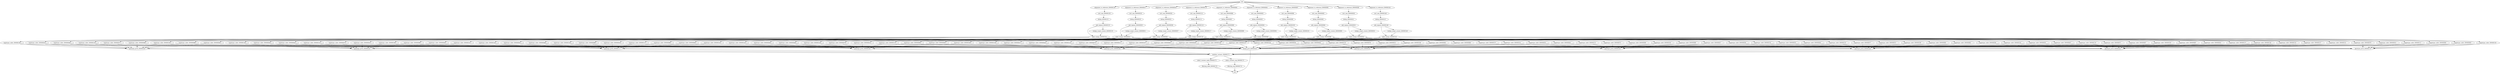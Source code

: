 strict digraph {
alignment_to_reference_ID0000001 [size=10000000];
sort_sam_ID0000002 [size=10000000];
dedup_ID0000003 [size=10000000];
add_replace_ID0000004 [size=10000000];
realign_target_creator_ID0000005 [size=10000000];
indel_realign_ID0000006 [size=10000000];
haplotype_caller_ID0000007 [size=10000000];
haplotype_caller_ID0000008 [size=10000000];
haplotype_caller_ID0000009 [size=10000000];
haplotype_caller_ID0000010 [size=10000000];
haplotype_caller_ID0000011 [size=10000000];
haplotype_caller_ID0000012 [size=10000000];
haplotype_caller_ID0000013 [size=10000000];
haplotype_caller_ID0000014 [size=10000000];
haplotype_caller_ID0000015 [size=10000000];
haplotype_caller_ID0000016 [size=10000000];
alignment_to_reference_ID0000017 [size=10000000];
sort_sam_ID0000018 [size=10000000];
dedup_ID0000019 [size=10000000];
add_replace_ID0000020 [size=10000000];
realign_target_creator_ID0000021 [size=10000000];
indel_realign_ID0000022 [size=10000000];
haplotype_caller_ID0000023 [size=10000000];
haplotype_caller_ID0000024 [size=10000000];
haplotype_caller_ID0000025 [size=10000000];
haplotype_caller_ID0000026 [size=10000000];
haplotype_caller_ID0000027 [size=10000000];
haplotype_caller_ID0000028 [size=10000000];
haplotype_caller_ID0000029 [size=10000000];
haplotype_caller_ID0000030 [size=10000000];
haplotype_caller_ID0000031 [size=10000000];
haplotype_caller_ID0000032 [size=10000000];
alignment_to_reference_ID0000033 [size=10000000];
sort_sam_ID0000034 [size=10000000];
dedup_ID0000035 [size=10000000];
add_replace_ID0000036 [size=10000000];
realign_target_creator_ID0000037 [size=10000000];
indel_realign_ID0000038 [size=10000000];
haplotype_caller_ID0000039 [size=10000000];
haplotype_caller_ID0000040 [size=10000000];
haplotype_caller_ID0000041 [size=10000000];
haplotype_caller_ID0000042 [size=10000000];
haplotype_caller_ID0000043 [size=10000000];
haplotype_caller_ID0000044 [size=10000000];
haplotype_caller_ID0000045 [size=10000000];
haplotype_caller_ID0000046 [size=10000000];
haplotype_caller_ID0000047 [size=10000000];
haplotype_caller_ID0000048 [size=10000000];
alignment_to_reference_ID0000049 [size=10000000];
sort_sam_ID0000050 [size=10000000];
dedup_ID0000051 [size=10000000];
add_replace_ID0000052 [size=10000000];
realign_target_creator_ID0000053 [size=10000000];
indel_realign_ID0000054 [size=10000000];
haplotype_caller_ID0000055 [size=10000000];
haplotype_caller_ID0000056 [size=10000000];
haplotype_caller_ID0000057 [size=10000000];
haplotype_caller_ID0000058 [size=10000000];
haplotype_caller_ID0000059 [size=10000000];
haplotype_caller_ID0000060 [size=10000000];
haplotype_caller_ID0000061 [size=10000000];
haplotype_caller_ID0000062 [size=10000000];
haplotype_caller_ID0000063 [size=10000000];
haplotype_caller_ID0000064 [size=10000000];
alignment_to_reference_ID0000065 [size=10000000];
sort_sam_ID0000066 [size=10000000];
dedup_ID0000067 [size=10000000];
add_replace_ID0000068 [size=10000000];
realign_target_creator_ID0000069 [size=10000000];
indel_realign_ID0000070 [size=10000000];
haplotype_caller_ID0000071 [size=10000000];
haplotype_caller_ID0000072 [size=10000000];
haplotype_caller_ID0000073 [size=10000000];
haplotype_caller_ID0000074 [size=10000000];
haplotype_caller_ID0000075 [size=10000000];
haplotype_caller_ID0000076 [size=10000000];
haplotype_caller_ID0000077 [size=10000000];
haplotype_caller_ID0000078 [size=10000000];
haplotype_caller_ID0000079 [size=10000000];
haplotype_caller_ID0000080 [size=10000000];
alignment_to_reference_ID0000081 [size=10000000];
sort_sam_ID0000082 [size=10000000];
dedup_ID0000083 [size=10000000];
add_replace_ID0000084 [size=10000000];
realign_target_creator_ID0000085 [size=10000000];
indel_realign_ID0000086 [size=10000000];
haplotype_caller_ID0000087 [size=10000000];
haplotype_caller_ID0000088 [size=10000000];
haplotype_caller_ID0000089 [size=10000000];
haplotype_caller_ID0000090 [size=10000000];
haplotype_caller_ID0000091 [size=10000000];
haplotype_caller_ID0000092 [size=10000000];
haplotype_caller_ID0000093 [size=10000000];
haplotype_caller_ID0000094 [size=10000000];
haplotype_caller_ID0000095 [size=10000000];
haplotype_caller_ID0000096 [size=10000000];
alignment_to_reference_ID0000097 [size=10000000];
sort_sam_ID0000098 [size=10000000];
dedup_ID0000099 [size=10000000];
add_replace_ID0000100 [size=10000000];
realign_target_creator_ID0000101 [size=10000000];
indel_realign_ID0000102 [size=10000000];
haplotype_caller_ID0000103 [size=10000000];
haplotype_caller_ID0000104 [size=10000000];
haplotype_caller_ID0000105 [size=10000000];
haplotype_caller_ID0000106 [size=10000000];
haplotype_caller_ID0000107 [size=10000000];
haplotype_caller_ID0000108 [size=10000000];
haplotype_caller_ID0000109 [size=10000000];
haplotype_caller_ID0000110 [size=10000000];
haplotype_caller_ID0000111 [size=10000000];
haplotype_caller_ID0000112 [size=10000000];
alignment_to_reference_ID0000113 [size=10000000];
sort_sam_ID0000114 [size=10000000];
dedup_ID0000115 [size=10000000];
add_replace_ID0000116 [size=10000000];
realign_target_creator_ID0000117 [size=10000000];
indel_realign_ID0000118 [size=10000000];
haplotype_caller_ID0000119 [size=10000000];
haplotype_caller_ID0000120 [size=10000000];
haplotype_caller_ID0000121 [size=10000000];
haplotype_caller_ID0000122 [size=10000000];
haplotype_caller_ID0000123 [size=10000000];
haplotype_caller_ID0000124 [size=10000000];
haplotype_caller_ID0000125 [size=10000000];
haplotype_caller_ID0000126 [size=10000000];
haplotype_caller_ID0000127 [size=10000000];
haplotype_caller_ID0000128 [size=10000000];
alignment_to_reference_ID0000129 [size=10000000];
sort_sam_ID0000130 [size=10000000];
dedup_ID0000131 [size=10000000];
add_replace_ID0000132 [size=10000000];
realign_target_creator_ID0000133 [size=10000000];
indel_realign_ID0000134 [size=10000000];
haplotype_caller_ID0000135 [size=10000000];
haplotype_caller_ID0000136 [size=10000000];
haplotype_caller_ID0000137 [size=10000000];
haplotype_caller_ID0000138 [size=10000000];
haplotype_caller_ID0000139 [size=10000000];
haplotype_caller_ID0000140 [size=10000000];
haplotype_caller_ID0000141 [size=10000000];
haplotype_caller_ID0000142 [size=10000000];
haplotype_caller_ID0000143 [size=10000000];
haplotype_caller_ID0000144 [size=10000000];
alignment_to_reference_ID0000145 [size=10000000];
sort_sam_ID0000146 [size=10000000];
dedup_ID0000147 [size=10000000];
add_replace_ID0000148 [size=10000000];
realign_target_creator_ID0000149 [size=10000000];
indel_realign_ID0000150 [size=10000000];
haplotype_caller_ID0000151 [size=10000000];
haplotype_caller_ID0000152 [size=10000000];
haplotype_caller_ID0000153 [size=10000000];
haplotype_caller_ID0000154 [size=10000000];
haplotype_caller_ID0000155 [size=10000000];
haplotype_caller_ID0000156 [size=10000000];
haplotype_caller_ID0000157 [size=10000000];
haplotype_caller_ID0000158 [size=10000000];
haplotype_caller_ID0000159 [size=10000000];
haplotype_caller_ID0000160 [size=10000000];
merge_gcvf_ID0000161 [size=10000000];
genotype_gvcfs_ID0000162 [size=10000000];
genotype_gvcfs_ID0000163 [size=10000000];
genotype_gvcfs_ID0000164 [size=10000000];
genotype_gvcfs_ID0000165 [size=10000000];
genotype_gvcfs_ID0000166 [size=10000000];
genotype_gvcfs_ID0000167 [size=10000000];
genotype_gvcfs_ID0000168 [size=10000000];
genotype_gvcfs_ID0000169 [size=10000000];
genotype_gvcfs_ID0000170 [size=10000000];
genotype_gvcfs_ID0000171 [size=10000000];
combine_variants_ID0000172 [size=10000000];
select_variants_snp_ID0000173 [size=10000000];
filtering_snp_ID0000174 [size=10000000];
select_variants_indel_ID0000175 [size=10000000];
filtering_indel_ID0000176 [size=10000000];
root [size=2];
end [size=2];
alignment_to_reference_ID0000001 -> sort_sam_ID0000002 [size=40000000];
sort_sam_ID0000002 -> dedup_ID0000003 [size=40000000];
dedup_ID0000003 -> add_replace_ID0000004 [size=40000000];
add_replace_ID0000004 -> realign_target_creator_ID0000005 [size=40000000];
add_replace_ID0000004 -> indel_realign_ID0000006 [size=40000000];
realign_target_creator_ID0000005 -> indel_realign_ID0000006 [size=40000000];
indel_realign_ID0000006 -> haplotype_caller_ID0000007 [size=40000000];
indel_realign_ID0000006 -> haplotype_caller_ID0000008 [size=40000000];
indel_realign_ID0000006 -> haplotype_caller_ID0000009 [size=40000000];
indel_realign_ID0000006 -> haplotype_caller_ID0000010 [size=40000000];
indel_realign_ID0000006 -> haplotype_caller_ID0000011 [size=40000000];
indel_realign_ID0000006 -> haplotype_caller_ID0000012 [size=40000000];
indel_realign_ID0000006 -> haplotype_caller_ID0000013 [size=40000000];
indel_realign_ID0000006 -> haplotype_caller_ID0000014 [size=40000000];
indel_realign_ID0000006 -> haplotype_caller_ID0000015 [size=40000000];
indel_realign_ID0000006 -> haplotype_caller_ID0000016 [size=40000000];
haplotype_caller_ID0000007 -> merge_gcvf_ID0000161 [size=40000000];
haplotype_caller_ID0000007 -> genotype_gvcfs_ID0000162 [size=40000000];
haplotype_caller_ID0000008 -> merge_gcvf_ID0000161 [size=40000000];
haplotype_caller_ID0000008 -> genotype_gvcfs_ID0000163 [size=40000000];
haplotype_caller_ID0000009 -> merge_gcvf_ID0000161 [size=40000000];
haplotype_caller_ID0000009 -> genotype_gvcfs_ID0000164 [size=40000000];
haplotype_caller_ID0000010 -> merge_gcvf_ID0000161 [size=40000000];
haplotype_caller_ID0000010 -> genotype_gvcfs_ID0000165 [size=40000000];
haplotype_caller_ID0000011 -> merge_gcvf_ID0000161 [size=40000000];
haplotype_caller_ID0000011 -> genotype_gvcfs_ID0000166 [size=40000000];
haplotype_caller_ID0000012 -> merge_gcvf_ID0000161 [size=40000000];
haplotype_caller_ID0000012 -> genotype_gvcfs_ID0000167 [size=40000000];
haplotype_caller_ID0000013 -> merge_gcvf_ID0000161 [size=40000000];
haplotype_caller_ID0000013 -> genotype_gvcfs_ID0000168 [size=40000000];
haplotype_caller_ID0000014 -> merge_gcvf_ID0000161 [size=40000000];
haplotype_caller_ID0000014 -> genotype_gvcfs_ID0000169 [size=40000000];
haplotype_caller_ID0000015 -> merge_gcvf_ID0000161 [size=40000000];
haplotype_caller_ID0000015 -> genotype_gvcfs_ID0000170 [size=40000000];
haplotype_caller_ID0000016 -> merge_gcvf_ID0000161 [size=40000000];
haplotype_caller_ID0000016 -> genotype_gvcfs_ID0000171 [size=40000000];
alignment_to_reference_ID0000017 -> sort_sam_ID0000018 [size=40000000];
sort_sam_ID0000018 -> dedup_ID0000019 [size=40000000];
dedup_ID0000019 -> add_replace_ID0000020 [size=40000000];
add_replace_ID0000020 -> realign_target_creator_ID0000021 [size=40000000];
add_replace_ID0000020 -> indel_realign_ID0000022 [size=40000000];
realign_target_creator_ID0000021 -> indel_realign_ID0000022 [size=40000000];
indel_realign_ID0000022 -> haplotype_caller_ID0000023 [size=40000000];
indel_realign_ID0000022 -> haplotype_caller_ID0000024 [size=40000000];
indel_realign_ID0000022 -> haplotype_caller_ID0000025 [size=40000000];
indel_realign_ID0000022 -> haplotype_caller_ID0000026 [size=40000000];
indel_realign_ID0000022 -> haplotype_caller_ID0000027 [size=40000000];
indel_realign_ID0000022 -> haplotype_caller_ID0000028 [size=40000000];
indel_realign_ID0000022 -> haplotype_caller_ID0000029 [size=40000000];
indel_realign_ID0000022 -> haplotype_caller_ID0000030 [size=40000000];
indel_realign_ID0000022 -> haplotype_caller_ID0000031 [size=40000000];
indel_realign_ID0000022 -> haplotype_caller_ID0000032 [size=40000000];
haplotype_caller_ID0000023 -> merge_gcvf_ID0000161 [size=40000000];
haplotype_caller_ID0000023 -> genotype_gvcfs_ID0000162 [size=40000000];
haplotype_caller_ID0000024 -> merge_gcvf_ID0000161 [size=40000000];
haplotype_caller_ID0000024 -> genotype_gvcfs_ID0000163 [size=40000000];
haplotype_caller_ID0000025 -> merge_gcvf_ID0000161 [size=40000000];
haplotype_caller_ID0000025 -> genotype_gvcfs_ID0000164 [size=40000000];
haplotype_caller_ID0000026 -> merge_gcvf_ID0000161 [size=40000000];
haplotype_caller_ID0000026 -> genotype_gvcfs_ID0000165 [size=40000000];
haplotype_caller_ID0000027 -> merge_gcvf_ID0000161 [size=40000000];
haplotype_caller_ID0000027 -> genotype_gvcfs_ID0000166 [size=40000000];
haplotype_caller_ID0000028 -> merge_gcvf_ID0000161 [size=40000000];
haplotype_caller_ID0000028 -> genotype_gvcfs_ID0000167 [size=40000000];
haplotype_caller_ID0000029 -> merge_gcvf_ID0000161 [size=40000000];
haplotype_caller_ID0000029 -> genotype_gvcfs_ID0000168 [size=40000000];
haplotype_caller_ID0000030 -> merge_gcvf_ID0000161 [size=40000000];
haplotype_caller_ID0000030 -> genotype_gvcfs_ID0000169 [size=40000000];
haplotype_caller_ID0000031 -> merge_gcvf_ID0000161 [size=40000000];
haplotype_caller_ID0000031 -> genotype_gvcfs_ID0000170 [size=40000000];
haplotype_caller_ID0000032 -> merge_gcvf_ID0000161 [size=40000000];
haplotype_caller_ID0000032 -> genotype_gvcfs_ID0000171 [size=40000000];
alignment_to_reference_ID0000033 -> sort_sam_ID0000034 [size=40000000];
sort_sam_ID0000034 -> dedup_ID0000035 [size=40000000];
dedup_ID0000035 -> add_replace_ID0000036 [size=40000000];
add_replace_ID0000036 -> realign_target_creator_ID0000037 [size=40000000];
add_replace_ID0000036 -> indel_realign_ID0000038 [size=40000000];
realign_target_creator_ID0000037 -> indel_realign_ID0000038 [size=40000000];
indel_realign_ID0000038 -> haplotype_caller_ID0000039 [size=40000000];
indel_realign_ID0000038 -> haplotype_caller_ID0000040 [size=40000000];
indel_realign_ID0000038 -> haplotype_caller_ID0000041 [size=40000000];
indel_realign_ID0000038 -> haplotype_caller_ID0000042 [size=40000000];
indel_realign_ID0000038 -> haplotype_caller_ID0000043 [size=40000000];
indel_realign_ID0000038 -> haplotype_caller_ID0000044 [size=40000000];
indel_realign_ID0000038 -> haplotype_caller_ID0000045 [size=40000000];
indel_realign_ID0000038 -> haplotype_caller_ID0000046 [size=40000000];
indel_realign_ID0000038 -> haplotype_caller_ID0000047 [size=40000000];
indel_realign_ID0000038 -> haplotype_caller_ID0000048 [size=40000000];
haplotype_caller_ID0000039 -> merge_gcvf_ID0000161 [size=40000000];
haplotype_caller_ID0000039 -> genotype_gvcfs_ID0000162 [size=40000000];
haplotype_caller_ID0000040 -> merge_gcvf_ID0000161 [size=40000000];
haplotype_caller_ID0000040 -> genotype_gvcfs_ID0000163 [size=40000000];
haplotype_caller_ID0000041 -> merge_gcvf_ID0000161 [size=40000000];
haplotype_caller_ID0000041 -> genotype_gvcfs_ID0000164 [size=40000000];
haplotype_caller_ID0000042 -> merge_gcvf_ID0000161 [size=40000000];
haplotype_caller_ID0000042 -> genotype_gvcfs_ID0000165 [size=40000000];
haplotype_caller_ID0000043 -> merge_gcvf_ID0000161 [size=40000000];
haplotype_caller_ID0000043 -> genotype_gvcfs_ID0000166 [size=40000000];
haplotype_caller_ID0000044 -> merge_gcvf_ID0000161 [size=40000000];
haplotype_caller_ID0000044 -> genotype_gvcfs_ID0000167 [size=40000000];
haplotype_caller_ID0000045 -> merge_gcvf_ID0000161 [size=40000000];
haplotype_caller_ID0000045 -> genotype_gvcfs_ID0000168 [size=40000000];
haplotype_caller_ID0000046 -> merge_gcvf_ID0000161 [size=40000000];
haplotype_caller_ID0000046 -> genotype_gvcfs_ID0000169 [size=40000000];
haplotype_caller_ID0000047 -> merge_gcvf_ID0000161 [size=40000000];
haplotype_caller_ID0000047 -> genotype_gvcfs_ID0000170 [size=40000000];
haplotype_caller_ID0000048 -> merge_gcvf_ID0000161 [size=40000000];
haplotype_caller_ID0000048 -> genotype_gvcfs_ID0000171 [size=40000000];
alignment_to_reference_ID0000049 -> sort_sam_ID0000050 [size=40000000];
sort_sam_ID0000050 -> dedup_ID0000051 [size=40000000];
dedup_ID0000051 -> add_replace_ID0000052 [size=40000000];
add_replace_ID0000052 -> realign_target_creator_ID0000053 [size=40000000];
add_replace_ID0000052 -> indel_realign_ID0000054 [size=40000000];
realign_target_creator_ID0000053 -> indel_realign_ID0000054 [size=40000000];
indel_realign_ID0000054 -> haplotype_caller_ID0000055 [size=40000000];
indel_realign_ID0000054 -> haplotype_caller_ID0000056 [size=40000000];
indel_realign_ID0000054 -> haplotype_caller_ID0000057 [size=40000000];
indel_realign_ID0000054 -> haplotype_caller_ID0000058 [size=40000000];
indel_realign_ID0000054 -> haplotype_caller_ID0000059 [size=40000000];
indel_realign_ID0000054 -> haplotype_caller_ID0000060 [size=40000000];
indel_realign_ID0000054 -> haplotype_caller_ID0000061 [size=40000000];
indel_realign_ID0000054 -> haplotype_caller_ID0000062 [size=40000000];
indel_realign_ID0000054 -> haplotype_caller_ID0000063 [size=40000000];
indel_realign_ID0000054 -> haplotype_caller_ID0000064 [size=40000000];
haplotype_caller_ID0000055 -> merge_gcvf_ID0000161 [size=40000000];
haplotype_caller_ID0000055 -> genotype_gvcfs_ID0000162 [size=40000000];
haplotype_caller_ID0000056 -> merge_gcvf_ID0000161 [size=40000000];
haplotype_caller_ID0000056 -> genotype_gvcfs_ID0000163 [size=40000000];
haplotype_caller_ID0000057 -> merge_gcvf_ID0000161 [size=40000000];
haplotype_caller_ID0000057 -> genotype_gvcfs_ID0000164 [size=40000000];
haplotype_caller_ID0000058 -> merge_gcvf_ID0000161 [size=40000000];
haplotype_caller_ID0000058 -> genotype_gvcfs_ID0000165 [size=40000000];
haplotype_caller_ID0000059 -> merge_gcvf_ID0000161 [size=40000000];
haplotype_caller_ID0000059 -> genotype_gvcfs_ID0000166 [size=40000000];
haplotype_caller_ID0000060 -> merge_gcvf_ID0000161 [size=40000000];
haplotype_caller_ID0000060 -> genotype_gvcfs_ID0000167 [size=40000000];
haplotype_caller_ID0000061 -> merge_gcvf_ID0000161 [size=40000000];
haplotype_caller_ID0000061 -> genotype_gvcfs_ID0000168 [size=40000000];
haplotype_caller_ID0000062 -> merge_gcvf_ID0000161 [size=40000000];
haplotype_caller_ID0000062 -> genotype_gvcfs_ID0000169 [size=40000000];
haplotype_caller_ID0000063 -> merge_gcvf_ID0000161 [size=40000000];
haplotype_caller_ID0000063 -> genotype_gvcfs_ID0000170 [size=40000000];
haplotype_caller_ID0000064 -> merge_gcvf_ID0000161 [size=40000000];
haplotype_caller_ID0000064 -> genotype_gvcfs_ID0000171 [size=40000000];
alignment_to_reference_ID0000065 -> sort_sam_ID0000066 [size=40000000];
sort_sam_ID0000066 -> dedup_ID0000067 [size=40000000];
dedup_ID0000067 -> add_replace_ID0000068 [size=40000000];
add_replace_ID0000068 -> realign_target_creator_ID0000069 [size=40000000];
add_replace_ID0000068 -> indel_realign_ID0000070 [size=40000000];
realign_target_creator_ID0000069 -> indel_realign_ID0000070 [size=40000000];
indel_realign_ID0000070 -> haplotype_caller_ID0000071 [size=40000000];
indel_realign_ID0000070 -> haplotype_caller_ID0000072 [size=40000000];
indel_realign_ID0000070 -> haplotype_caller_ID0000073 [size=40000000];
indel_realign_ID0000070 -> haplotype_caller_ID0000074 [size=40000000];
indel_realign_ID0000070 -> haplotype_caller_ID0000075 [size=40000000];
indel_realign_ID0000070 -> haplotype_caller_ID0000076 [size=40000000];
indel_realign_ID0000070 -> haplotype_caller_ID0000077 [size=40000000];
indel_realign_ID0000070 -> haplotype_caller_ID0000078 [size=40000000];
indel_realign_ID0000070 -> haplotype_caller_ID0000079 [size=40000000];
indel_realign_ID0000070 -> haplotype_caller_ID0000080 [size=40000000];
haplotype_caller_ID0000071 -> merge_gcvf_ID0000161 [size=40000000];
haplotype_caller_ID0000071 -> genotype_gvcfs_ID0000162 [size=40000000];
haplotype_caller_ID0000072 -> merge_gcvf_ID0000161 [size=40000000];
haplotype_caller_ID0000072 -> genotype_gvcfs_ID0000163 [size=40000000];
haplotype_caller_ID0000073 -> merge_gcvf_ID0000161 [size=40000000];
haplotype_caller_ID0000073 -> genotype_gvcfs_ID0000164 [size=40000000];
haplotype_caller_ID0000074 -> merge_gcvf_ID0000161 [size=40000000];
haplotype_caller_ID0000074 -> genotype_gvcfs_ID0000165 [size=40000000];
haplotype_caller_ID0000075 -> merge_gcvf_ID0000161 [size=40000000];
haplotype_caller_ID0000075 -> genotype_gvcfs_ID0000166 [size=40000000];
haplotype_caller_ID0000076 -> merge_gcvf_ID0000161 [size=40000000];
haplotype_caller_ID0000076 -> genotype_gvcfs_ID0000167 [size=40000000];
haplotype_caller_ID0000077 -> merge_gcvf_ID0000161 [size=40000000];
haplotype_caller_ID0000077 -> genotype_gvcfs_ID0000168 [size=40000000];
haplotype_caller_ID0000078 -> merge_gcvf_ID0000161 [size=40000000];
haplotype_caller_ID0000078 -> genotype_gvcfs_ID0000169 [size=40000000];
haplotype_caller_ID0000079 -> merge_gcvf_ID0000161 [size=40000000];
haplotype_caller_ID0000079 -> genotype_gvcfs_ID0000170 [size=40000000];
haplotype_caller_ID0000080 -> merge_gcvf_ID0000161 [size=40000000];
haplotype_caller_ID0000080 -> genotype_gvcfs_ID0000171 [size=40000000];
alignment_to_reference_ID0000081 -> sort_sam_ID0000082 [size=40000000];
sort_sam_ID0000082 -> dedup_ID0000083 [size=40000000];
dedup_ID0000083 -> add_replace_ID0000084 [size=40000000];
add_replace_ID0000084 -> realign_target_creator_ID0000085 [size=40000000];
add_replace_ID0000084 -> indel_realign_ID0000086 [size=40000000];
realign_target_creator_ID0000085 -> indel_realign_ID0000086 [size=40000000];
indel_realign_ID0000086 -> haplotype_caller_ID0000087 [size=40000000];
indel_realign_ID0000086 -> haplotype_caller_ID0000088 [size=40000000];
indel_realign_ID0000086 -> haplotype_caller_ID0000089 [size=40000000];
indel_realign_ID0000086 -> haplotype_caller_ID0000090 [size=40000000];
indel_realign_ID0000086 -> haplotype_caller_ID0000091 [size=40000000];
indel_realign_ID0000086 -> haplotype_caller_ID0000092 [size=40000000];
indel_realign_ID0000086 -> haplotype_caller_ID0000093 [size=40000000];
indel_realign_ID0000086 -> haplotype_caller_ID0000094 [size=40000000];
indel_realign_ID0000086 -> haplotype_caller_ID0000095 [size=40000000];
indel_realign_ID0000086 -> haplotype_caller_ID0000096 [size=40000000];
haplotype_caller_ID0000087 -> merge_gcvf_ID0000161 [size=40000000];
haplotype_caller_ID0000087 -> genotype_gvcfs_ID0000162 [size=40000000];
haplotype_caller_ID0000088 -> merge_gcvf_ID0000161 [size=40000000];
haplotype_caller_ID0000088 -> genotype_gvcfs_ID0000163 [size=40000000];
haplotype_caller_ID0000089 -> merge_gcvf_ID0000161 [size=40000000];
haplotype_caller_ID0000089 -> genotype_gvcfs_ID0000164 [size=40000000];
haplotype_caller_ID0000090 -> merge_gcvf_ID0000161 [size=40000000];
haplotype_caller_ID0000090 -> genotype_gvcfs_ID0000165 [size=40000000];
haplotype_caller_ID0000091 -> merge_gcvf_ID0000161 [size=40000000];
haplotype_caller_ID0000091 -> genotype_gvcfs_ID0000166 [size=40000000];
haplotype_caller_ID0000092 -> merge_gcvf_ID0000161 [size=40000000];
haplotype_caller_ID0000092 -> genotype_gvcfs_ID0000167 [size=40000000];
haplotype_caller_ID0000093 -> merge_gcvf_ID0000161 [size=40000000];
haplotype_caller_ID0000093 -> genotype_gvcfs_ID0000168 [size=40000000];
haplotype_caller_ID0000094 -> merge_gcvf_ID0000161 [size=40000000];
haplotype_caller_ID0000094 -> genotype_gvcfs_ID0000169 [size=40000000];
haplotype_caller_ID0000095 -> merge_gcvf_ID0000161 [size=40000000];
haplotype_caller_ID0000095 -> genotype_gvcfs_ID0000170 [size=40000000];
haplotype_caller_ID0000096 -> merge_gcvf_ID0000161 [size=40000000];
haplotype_caller_ID0000096 -> genotype_gvcfs_ID0000171 [size=40000000];
alignment_to_reference_ID0000097 -> sort_sam_ID0000098 [size=40000000];
sort_sam_ID0000098 -> dedup_ID0000099 [size=40000000];
dedup_ID0000099 -> add_replace_ID0000100 [size=40000000];
add_replace_ID0000100 -> realign_target_creator_ID0000101 [size=40000000];
add_replace_ID0000100 -> indel_realign_ID0000102 [size=40000000];
realign_target_creator_ID0000101 -> indel_realign_ID0000102 [size=40000000];
indel_realign_ID0000102 -> haplotype_caller_ID0000103 [size=40000000];
indel_realign_ID0000102 -> haplotype_caller_ID0000104 [size=40000000];
indel_realign_ID0000102 -> haplotype_caller_ID0000105 [size=40000000];
indel_realign_ID0000102 -> haplotype_caller_ID0000106 [size=40000000];
indel_realign_ID0000102 -> haplotype_caller_ID0000107 [size=40000000];
indel_realign_ID0000102 -> haplotype_caller_ID0000108 [size=40000000];
indel_realign_ID0000102 -> haplotype_caller_ID0000109 [size=40000000];
indel_realign_ID0000102 -> haplotype_caller_ID0000110 [size=40000000];
indel_realign_ID0000102 -> haplotype_caller_ID0000111 [size=40000000];
indel_realign_ID0000102 -> haplotype_caller_ID0000112 [size=40000000];
haplotype_caller_ID0000103 -> merge_gcvf_ID0000161 [size=40000000];
haplotype_caller_ID0000103 -> genotype_gvcfs_ID0000162 [size=40000000];
haplotype_caller_ID0000104 -> merge_gcvf_ID0000161 [size=40000000];
haplotype_caller_ID0000104 -> genotype_gvcfs_ID0000163 [size=40000000];
haplotype_caller_ID0000105 -> merge_gcvf_ID0000161 [size=40000000];
haplotype_caller_ID0000105 -> genotype_gvcfs_ID0000164 [size=40000000];
haplotype_caller_ID0000106 -> merge_gcvf_ID0000161 [size=40000000];
haplotype_caller_ID0000106 -> genotype_gvcfs_ID0000165 [size=40000000];
haplotype_caller_ID0000107 -> merge_gcvf_ID0000161 [size=40000000];
haplotype_caller_ID0000107 -> genotype_gvcfs_ID0000166 [size=40000000];
haplotype_caller_ID0000108 -> merge_gcvf_ID0000161 [size=40000000];
haplotype_caller_ID0000108 -> genotype_gvcfs_ID0000167 [size=40000000];
haplotype_caller_ID0000109 -> merge_gcvf_ID0000161 [size=40000000];
haplotype_caller_ID0000109 -> genotype_gvcfs_ID0000168 [size=40000000];
haplotype_caller_ID0000110 -> merge_gcvf_ID0000161 [size=40000000];
haplotype_caller_ID0000110 -> genotype_gvcfs_ID0000169 [size=40000000];
haplotype_caller_ID0000111 -> merge_gcvf_ID0000161 [size=40000000];
haplotype_caller_ID0000111 -> genotype_gvcfs_ID0000170 [size=40000000];
haplotype_caller_ID0000112 -> merge_gcvf_ID0000161 [size=40000000];
haplotype_caller_ID0000112 -> genotype_gvcfs_ID0000171 [size=40000000];
alignment_to_reference_ID0000113 -> sort_sam_ID0000114 [size=40000000];
sort_sam_ID0000114 -> dedup_ID0000115 [size=40000000];
dedup_ID0000115 -> add_replace_ID0000116 [size=40000000];
add_replace_ID0000116 -> realign_target_creator_ID0000117 [size=40000000];
add_replace_ID0000116 -> indel_realign_ID0000118 [size=40000000];
realign_target_creator_ID0000117 -> indel_realign_ID0000118 [size=40000000];
indel_realign_ID0000118 -> haplotype_caller_ID0000119 [size=40000000];
indel_realign_ID0000118 -> haplotype_caller_ID0000120 [size=40000000];
indel_realign_ID0000118 -> haplotype_caller_ID0000121 [size=40000000];
indel_realign_ID0000118 -> haplotype_caller_ID0000122 [size=40000000];
indel_realign_ID0000118 -> haplotype_caller_ID0000123 [size=40000000];
indel_realign_ID0000118 -> haplotype_caller_ID0000124 [size=40000000];
indel_realign_ID0000118 -> haplotype_caller_ID0000125 [size=40000000];
indel_realign_ID0000118 -> haplotype_caller_ID0000126 [size=40000000];
indel_realign_ID0000118 -> haplotype_caller_ID0000127 [size=40000000];
indel_realign_ID0000118 -> haplotype_caller_ID0000128 [size=40000000];
haplotype_caller_ID0000119 -> merge_gcvf_ID0000161 [size=40000000];
haplotype_caller_ID0000119 -> genotype_gvcfs_ID0000162 [size=40000000];
haplotype_caller_ID0000120 -> merge_gcvf_ID0000161 [size=40000000];
haplotype_caller_ID0000120 -> genotype_gvcfs_ID0000163 [size=40000000];
haplotype_caller_ID0000121 -> merge_gcvf_ID0000161 [size=40000000];
haplotype_caller_ID0000121 -> genotype_gvcfs_ID0000164 [size=40000000];
haplotype_caller_ID0000122 -> merge_gcvf_ID0000161 [size=40000000];
haplotype_caller_ID0000122 -> genotype_gvcfs_ID0000165 [size=40000000];
haplotype_caller_ID0000123 -> merge_gcvf_ID0000161 [size=40000000];
haplotype_caller_ID0000123 -> genotype_gvcfs_ID0000166 [size=40000000];
haplotype_caller_ID0000124 -> merge_gcvf_ID0000161 [size=40000000];
haplotype_caller_ID0000124 -> genotype_gvcfs_ID0000167 [size=40000000];
haplotype_caller_ID0000125 -> merge_gcvf_ID0000161 [size=40000000];
haplotype_caller_ID0000125 -> genotype_gvcfs_ID0000168 [size=40000000];
haplotype_caller_ID0000126 -> merge_gcvf_ID0000161 [size=40000000];
haplotype_caller_ID0000126 -> genotype_gvcfs_ID0000169 [size=40000000];
haplotype_caller_ID0000127 -> merge_gcvf_ID0000161 [size=40000000];
haplotype_caller_ID0000127 -> genotype_gvcfs_ID0000170 [size=40000000];
haplotype_caller_ID0000128 -> merge_gcvf_ID0000161 [size=40000000];
haplotype_caller_ID0000128 -> genotype_gvcfs_ID0000171 [size=40000000];
alignment_to_reference_ID0000129 -> sort_sam_ID0000130 [size=40000000];
sort_sam_ID0000130 -> dedup_ID0000131 [size=40000000];
dedup_ID0000131 -> add_replace_ID0000132 [size=40000000];
add_replace_ID0000132 -> realign_target_creator_ID0000133 [size=40000000];
add_replace_ID0000132 -> indel_realign_ID0000134 [size=40000000];
realign_target_creator_ID0000133 -> indel_realign_ID0000134 [size=40000000];
indel_realign_ID0000134 -> haplotype_caller_ID0000135 [size=40000000];
indel_realign_ID0000134 -> haplotype_caller_ID0000136 [size=40000000];
indel_realign_ID0000134 -> haplotype_caller_ID0000137 [size=40000000];
indel_realign_ID0000134 -> haplotype_caller_ID0000138 [size=40000000];
indel_realign_ID0000134 -> haplotype_caller_ID0000139 [size=40000000];
indel_realign_ID0000134 -> haplotype_caller_ID0000140 [size=40000000];
indel_realign_ID0000134 -> haplotype_caller_ID0000141 [size=40000000];
indel_realign_ID0000134 -> haplotype_caller_ID0000142 [size=40000000];
indel_realign_ID0000134 -> haplotype_caller_ID0000143 [size=40000000];
indel_realign_ID0000134 -> haplotype_caller_ID0000144 [size=40000000];
haplotype_caller_ID0000135 -> merge_gcvf_ID0000161 [size=40000000];
haplotype_caller_ID0000135 -> genotype_gvcfs_ID0000162 [size=40000000];
haplotype_caller_ID0000136 -> merge_gcvf_ID0000161 [size=40000000];
haplotype_caller_ID0000136 -> genotype_gvcfs_ID0000163 [size=40000000];
haplotype_caller_ID0000137 -> merge_gcvf_ID0000161 [size=40000000];
haplotype_caller_ID0000137 -> genotype_gvcfs_ID0000164 [size=40000000];
haplotype_caller_ID0000138 -> merge_gcvf_ID0000161 [size=40000000];
haplotype_caller_ID0000138 -> genotype_gvcfs_ID0000165 [size=40000000];
haplotype_caller_ID0000139 -> merge_gcvf_ID0000161 [size=40000000];
haplotype_caller_ID0000139 -> genotype_gvcfs_ID0000166 [size=40000000];
haplotype_caller_ID0000140 -> merge_gcvf_ID0000161 [size=40000000];
haplotype_caller_ID0000140 -> genotype_gvcfs_ID0000167 [size=40000000];
haplotype_caller_ID0000141 -> merge_gcvf_ID0000161 [size=40000000];
haplotype_caller_ID0000141 -> genotype_gvcfs_ID0000168 [size=40000000];
haplotype_caller_ID0000142 -> merge_gcvf_ID0000161 [size=40000000];
haplotype_caller_ID0000142 -> genotype_gvcfs_ID0000169 [size=40000000];
haplotype_caller_ID0000143 -> merge_gcvf_ID0000161 [size=40000000];
haplotype_caller_ID0000143 -> genotype_gvcfs_ID0000170 [size=40000000];
haplotype_caller_ID0000144 -> merge_gcvf_ID0000161 [size=40000000];
haplotype_caller_ID0000144 -> genotype_gvcfs_ID0000171 [size=40000000];
alignment_to_reference_ID0000145 -> sort_sam_ID0000146 [size=40000000];
sort_sam_ID0000146 -> dedup_ID0000147 [size=40000000];
dedup_ID0000147 -> add_replace_ID0000148 [size=40000000];
add_replace_ID0000148 -> realign_target_creator_ID0000149 [size=40000000];
add_replace_ID0000148 -> indel_realign_ID0000150 [size=40000000];
realign_target_creator_ID0000149 -> indel_realign_ID0000150 [size=40000000];
indel_realign_ID0000150 -> haplotype_caller_ID0000151 [size=40000000];
indel_realign_ID0000150 -> haplotype_caller_ID0000152 [size=40000000];
indel_realign_ID0000150 -> haplotype_caller_ID0000153 [size=40000000];
indel_realign_ID0000150 -> haplotype_caller_ID0000154 [size=40000000];
indel_realign_ID0000150 -> haplotype_caller_ID0000155 [size=40000000];
indel_realign_ID0000150 -> haplotype_caller_ID0000156 [size=40000000];
indel_realign_ID0000150 -> haplotype_caller_ID0000157 [size=40000000];
indel_realign_ID0000150 -> haplotype_caller_ID0000158 [size=40000000];
indel_realign_ID0000150 -> haplotype_caller_ID0000159 [size=40000000];
indel_realign_ID0000150 -> haplotype_caller_ID0000160 [size=40000000];
haplotype_caller_ID0000151 -> merge_gcvf_ID0000161 [size=40000000];
haplotype_caller_ID0000151 -> genotype_gvcfs_ID0000162 [size=40000000];
haplotype_caller_ID0000152 -> merge_gcvf_ID0000161 [size=40000000];
haplotype_caller_ID0000152 -> genotype_gvcfs_ID0000163 [size=40000000];
haplotype_caller_ID0000153 -> merge_gcvf_ID0000161 [size=40000000];
haplotype_caller_ID0000153 -> genotype_gvcfs_ID0000164 [size=40000000];
haplotype_caller_ID0000154 -> merge_gcvf_ID0000161 [size=40000000];
haplotype_caller_ID0000154 -> genotype_gvcfs_ID0000165 [size=40000000];
haplotype_caller_ID0000155 -> merge_gcvf_ID0000161 [size=40000000];
haplotype_caller_ID0000155 -> genotype_gvcfs_ID0000166 [size=40000000];
haplotype_caller_ID0000156 -> merge_gcvf_ID0000161 [size=40000000];
haplotype_caller_ID0000156 -> genotype_gvcfs_ID0000167 [size=40000000];
haplotype_caller_ID0000157 -> merge_gcvf_ID0000161 [size=40000000];
haplotype_caller_ID0000157 -> genotype_gvcfs_ID0000168 [size=40000000];
haplotype_caller_ID0000158 -> merge_gcvf_ID0000161 [size=40000000];
haplotype_caller_ID0000158 -> genotype_gvcfs_ID0000169 [size=40000000];
haplotype_caller_ID0000159 -> merge_gcvf_ID0000161 [size=40000000];
haplotype_caller_ID0000159 -> genotype_gvcfs_ID0000170 [size=40000000];
haplotype_caller_ID0000160 -> merge_gcvf_ID0000161 [size=40000000];
haplotype_caller_ID0000160 -> genotype_gvcfs_ID0000171 [size=40000000];
merge_gcvf_ID0000161 -> end [size=2];
genotype_gvcfs_ID0000162 -> combine_variants_ID0000172 [size=40000000];
genotype_gvcfs_ID0000163 -> combine_variants_ID0000172 [size=40000000];
genotype_gvcfs_ID0000164 -> combine_variants_ID0000172 [size=40000000];
genotype_gvcfs_ID0000165 -> combine_variants_ID0000172 [size=40000000];
genotype_gvcfs_ID0000166 -> combine_variants_ID0000172 [size=40000000];
genotype_gvcfs_ID0000167 -> combine_variants_ID0000172 [size=40000000];
genotype_gvcfs_ID0000168 -> combine_variants_ID0000172 [size=40000000];
genotype_gvcfs_ID0000169 -> combine_variants_ID0000172 [size=40000000];
genotype_gvcfs_ID0000170 -> combine_variants_ID0000172 [size=40000000];
genotype_gvcfs_ID0000171 -> combine_variants_ID0000172 [size=40000000];
combine_variants_ID0000172 -> select_variants_snp_ID0000173 [size=40000000];
combine_variants_ID0000172 -> select_variants_indel_ID0000175 [size=40000000];
select_variants_snp_ID0000173 -> filtering_snp_ID0000174 [size=40000000];
filtering_snp_ID0000174 -> end [size=2];
select_variants_indel_ID0000175 -> filtering_indel_ID0000176 [size=40000000];
filtering_indel_ID0000176 -> end [size=2];
root -> alignment_to_reference_ID0000001 [size=2];
root -> alignment_to_reference_ID0000017 [size=2];
root -> alignment_to_reference_ID0000033 [size=2];
root -> alignment_to_reference_ID0000049 [size=2];
root -> alignment_to_reference_ID0000065 [size=2];
root -> alignment_to_reference_ID0000081 [size=2];
root -> alignment_to_reference_ID0000097 [size=2];
root -> alignment_to_reference_ID0000113 [size=2];
root -> alignment_to_reference_ID0000129 [size=2];
root -> alignment_to_reference_ID0000145 [size=2];
}
